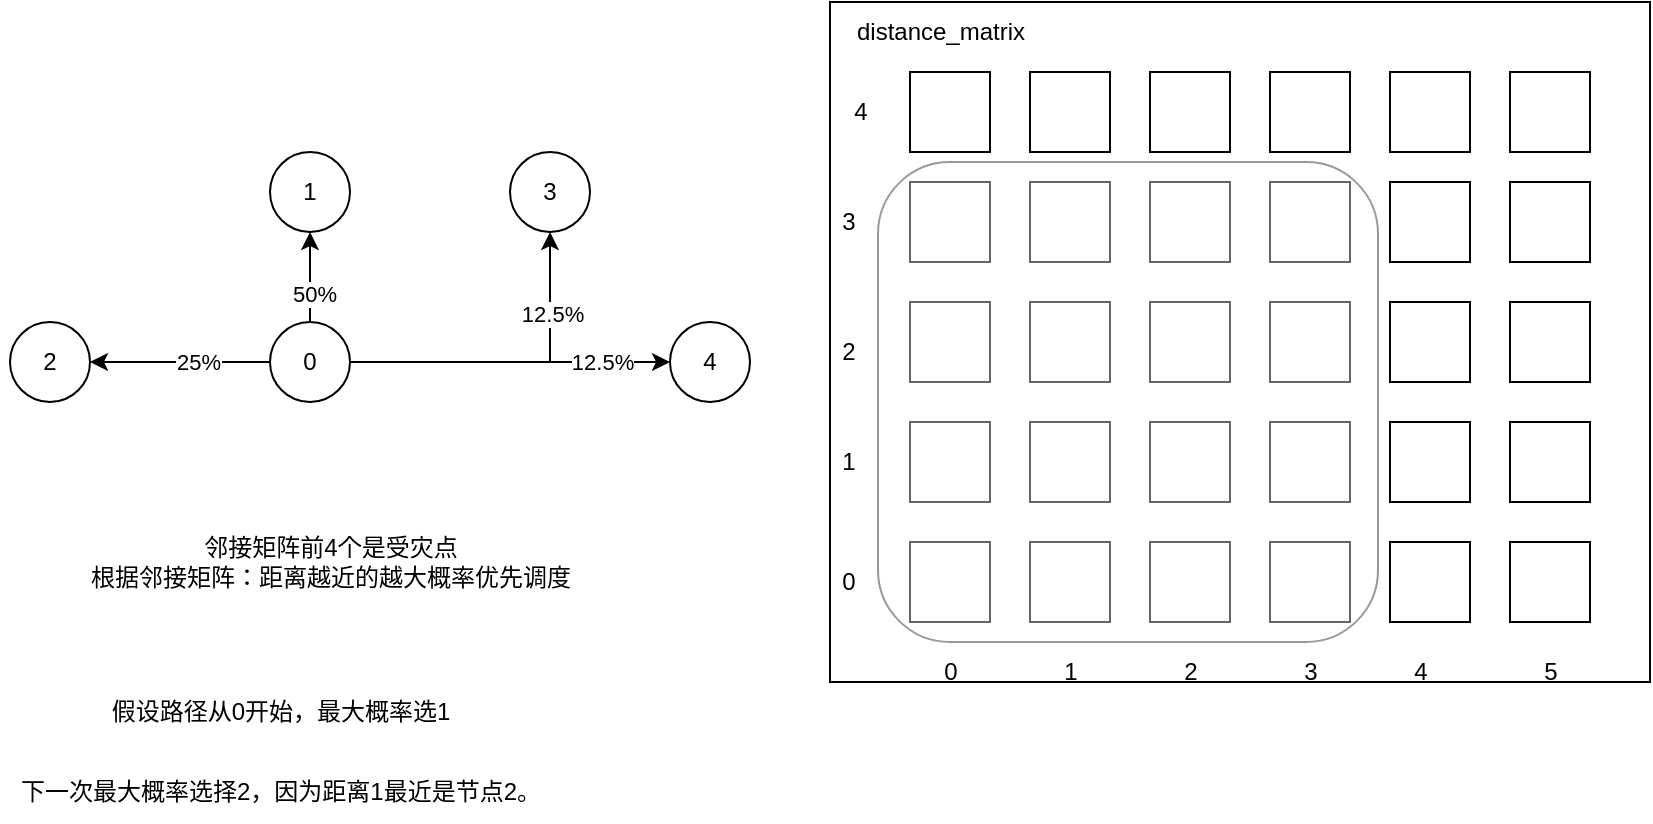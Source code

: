 <mxfile version="21.1.8" type="github">
  <diagram name="第 1 页" id="yvMRvvzwFBnm490DFMN7">
    <mxGraphModel dx="840" dy="446" grid="1" gridSize="10" guides="1" tooltips="1" connect="1" arrows="1" fold="1" page="1" pageScale="1" pageWidth="827" pageHeight="1169" math="0" shadow="0">
      <root>
        <mxCell id="0" />
        <mxCell id="1" parent="0" />
        <mxCell id="Mk_51du70GMUBHQP6ZVv-5" value="4" style="ellipse;whiteSpace=wrap;html=1;" parent="1" vertex="1">
          <mxGeometry x="340" y="180" width="40" height="40" as="geometry" />
        </mxCell>
        <mxCell id="Mk_51du70GMUBHQP6ZVv-6" value="1" style="ellipse;whiteSpace=wrap;html=1;" parent="1" vertex="1">
          <mxGeometry x="140" y="95" width="40" height="40" as="geometry" />
        </mxCell>
        <mxCell id="Mk_51du70GMUBHQP6ZVv-11" style="edgeStyle=orthogonalEdgeStyle;rounded=0;orthogonalLoop=1;jettySize=auto;html=1;entryX=0.5;entryY=1;entryDx=0;entryDy=0;" parent="1" source="Mk_51du70GMUBHQP6ZVv-7" target="Mk_51du70GMUBHQP6ZVv-6" edge="1">
          <mxGeometry relative="1" as="geometry">
            <mxPoint x="110" y="120" as="targetPoint" />
            <Array as="points" />
          </mxGeometry>
        </mxCell>
        <mxCell id="Mk_51du70GMUBHQP6ZVv-13" value="50%" style="edgeLabel;html=1;align=center;verticalAlign=middle;resizable=0;points=[];" parent="Mk_51du70GMUBHQP6ZVv-11" vertex="1" connectable="0">
          <mxGeometry x="-0.353" y="-2" relative="1" as="geometry">
            <mxPoint as="offset" />
          </mxGeometry>
        </mxCell>
        <mxCell id="Mk_51du70GMUBHQP6ZVv-17" style="edgeStyle=orthogonalEdgeStyle;rounded=0;orthogonalLoop=1;jettySize=auto;html=1;entryX=0;entryY=0.5;entryDx=0;entryDy=0;" parent="1" source="Mk_51du70GMUBHQP6ZVv-7" target="Mk_51du70GMUBHQP6ZVv-5" edge="1">
          <mxGeometry relative="1" as="geometry">
            <mxPoint x="330" y="200" as="targetPoint" />
          </mxGeometry>
        </mxCell>
        <mxCell id="Mk_51du70GMUBHQP6ZVv-18" value="12.5%" style="edgeLabel;html=1;align=center;verticalAlign=middle;resizable=0;points=[];" parent="Mk_51du70GMUBHQP6ZVv-17" vertex="1" connectable="0">
          <mxGeometry x="0.25" relative="1" as="geometry">
            <mxPoint x="26" as="offset" />
          </mxGeometry>
        </mxCell>
        <mxCell id="AhMHOGk0pMTWzj7la1kS-9" style="edgeStyle=orthogonalEdgeStyle;rounded=0;orthogonalLoop=1;jettySize=auto;html=1;entryX=0.5;entryY=1;entryDx=0;entryDy=0;" edge="1" parent="1" source="Mk_51du70GMUBHQP6ZVv-7" target="Mk_51du70GMUBHQP6ZVv-8">
          <mxGeometry relative="1" as="geometry" />
        </mxCell>
        <mxCell id="AhMHOGk0pMTWzj7la1kS-10" value="12.5%" style="edgeLabel;html=1;align=center;verticalAlign=middle;resizable=0;points=[];" vertex="1" connectable="0" parent="AhMHOGk0pMTWzj7la1kS-9">
          <mxGeometry x="0.5" y="-1" relative="1" as="geometry">
            <mxPoint as="offset" />
          </mxGeometry>
        </mxCell>
        <mxCell id="Mk_51du70GMUBHQP6ZVv-7" value="0" style="ellipse;whiteSpace=wrap;html=1;" parent="1" vertex="1">
          <mxGeometry x="140" y="180" width="40" height="40" as="geometry" />
        </mxCell>
        <mxCell id="Mk_51du70GMUBHQP6ZVv-8" value="3" style="ellipse;whiteSpace=wrap;html=1;" parent="1" vertex="1">
          <mxGeometry x="260" y="95" width="40" height="40" as="geometry" />
        </mxCell>
        <mxCell id="Mk_51du70GMUBHQP6ZVv-9" value="2" style="ellipse;whiteSpace=wrap;html=1;" parent="1" vertex="1">
          <mxGeometry x="10" y="180" width="40" height="40" as="geometry" />
        </mxCell>
        <mxCell id="Mk_51du70GMUBHQP6ZVv-19" value="" style="rounded=0;whiteSpace=wrap;html=1;" parent="1" vertex="1">
          <mxGeometry x="420" y="20" width="410" height="340" as="geometry" />
        </mxCell>
        <mxCell id="Mk_51du70GMUBHQP6ZVv-20" value="" style="rounded=0;whiteSpace=wrap;html=1;" parent="1" vertex="1">
          <mxGeometry x="460" y="290" width="40" height="40" as="geometry" />
        </mxCell>
        <mxCell id="Mk_51du70GMUBHQP6ZVv-22" value="" style="rounded=0;whiteSpace=wrap;html=1;" parent="1" vertex="1">
          <mxGeometry x="520" y="290" width="40" height="40" as="geometry" />
        </mxCell>
        <mxCell id="Mk_51du70GMUBHQP6ZVv-23" value="" style="rounded=0;whiteSpace=wrap;html=1;" parent="1" vertex="1">
          <mxGeometry x="580" y="290" width="40" height="40" as="geometry" />
        </mxCell>
        <mxCell id="Mk_51du70GMUBHQP6ZVv-24" value="" style="rounded=0;whiteSpace=wrap;html=1;" parent="1" vertex="1">
          <mxGeometry x="640" y="290" width="40" height="40" as="geometry" />
        </mxCell>
        <mxCell id="Mk_51du70GMUBHQP6ZVv-25" value="" style="rounded=0;whiteSpace=wrap;html=1;" parent="1" vertex="1">
          <mxGeometry x="700" y="290" width="40" height="40" as="geometry" />
        </mxCell>
        <mxCell id="Mk_51du70GMUBHQP6ZVv-26" value="" style="rounded=0;whiteSpace=wrap;html=1;" parent="1" vertex="1">
          <mxGeometry x="760" y="290" width="40" height="40" as="geometry" />
        </mxCell>
        <mxCell id="Mk_51du70GMUBHQP6ZVv-29" value="" style="rounded=0;whiteSpace=wrap;html=1;" parent="1" vertex="1">
          <mxGeometry x="460" y="230" width="40" height="40" as="geometry" />
        </mxCell>
        <mxCell id="Mk_51du70GMUBHQP6ZVv-30" value="" style="rounded=0;whiteSpace=wrap;html=1;" parent="1" vertex="1">
          <mxGeometry x="520" y="230" width="40" height="40" as="geometry" />
        </mxCell>
        <mxCell id="Mk_51du70GMUBHQP6ZVv-31" value="" style="rounded=0;whiteSpace=wrap;html=1;" parent="1" vertex="1">
          <mxGeometry x="580" y="230" width="40" height="40" as="geometry" />
        </mxCell>
        <mxCell id="Mk_51du70GMUBHQP6ZVv-32" value="" style="rounded=0;whiteSpace=wrap;html=1;" parent="1" vertex="1">
          <mxGeometry x="640" y="230" width="40" height="40" as="geometry" />
        </mxCell>
        <mxCell id="Mk_51du70GMUBHQP6ZVv-33" value="" style="rounded=0;whiteSpace=wrap;html=1;" parent="1" vertex="1">
          <mxGeometry x="700" y="230" width="40" height="40" as="geometry" />
        </mxCell>
        <mxCell id="Mk_51du70GMUBHQP6ZVv-34" value="" style="rounded=0;whiteSpace=wrap;html=1;" parent="1" vertex="1">
          <mxGeometry x="760" y="230" width="40" height="40" as="geometry" />
        </mxCell>
        <mxCell id="Mk_51du70GMUBHQP6ZVv-35" value="" style="rounded=0;whiteSpace=wrap;html=1;" parent="1" vertex="1">
          <mxGeometry x="460" y="170" width="40" height="40" as="geometry" />
        </mxCell>
        <mxCell id="Mk_51du70GMUBHQP6ZVv-36" value="" style="rounded=0;whiteSpace=wrap;html=1;" parent="1" vertex="1">
          <mxGeometry x="520" y="170" width="40" height="40" as="geometry" />
        </mxCell>
        <mxCell id="Mk_51du70GMUBHQP6ZVv-37" value="" style="rounded=0;whiteSpace=wrap;html=1;" parent="1" vertex="1">
          <mxGeometry x="580" y="170" width="40" height="40" as="geometry" />
        </mxCell>
        <mxCell id="Mk_51du70GMUBHQP6ZVv-38" value="" style="rounded=0;whiteSpace=wrap;html=1;" parent="1" vertex="1">
          <mxGeometry x="640" y="170" width="40" height="40" as="geometry" />
        </mxCell>
        <mxCell id="Mk_51du70GMUBHQP6ZVv-39" value="" style="rounded=0;whiteSpace=wrap;html=1;" parent="1" vertex="1">
          <mxGeometry x="700" y="170" width="40" height="40" as="geometry" />
        </mxCell>
        <mxCell id="Mk_51du70GMUBHQP6ZVv-40" value="" style="rounded=0;whiteSpace=wrap;html=1;" parent="1" vertex="1">
          <mxGeometry x="760" y="170" width="40" height="40" as="geometry" />
        </mxCell>
        <mxCell id="Mk_51du70GMUBHQP6ZVv-41" value="" style="rounded=0;whiteSpace=wrap;html=1;" parent="1" vertex="1">
          <mxGeometry x="460" y="110" width="40" height="40" as="geometry" />
        </mxCell>
        <mxCell id="Mk_51du70GMUBHQP6ZVv-42" value="" style="rounded=0;whiteSpace=wrap;html=1;" parent="1" vertex="1">
          <mxGeometry x="520" y="110" width="40" height="40" as="geometry" />
        </mxCell>
        <mxCell id="Mk_51du70GMUBHQP6ZVv-43" value="" style="rounded=0;whiteSpace=wrap;html=1;" parent="1" vertex="1">
          <mxGeometry x="580" y="110" width="40" height="40" as="geometry" />
        </mxCell>
        <mxCell id="Mk_51du70GMUBHQP6ZVv-44" value="" style="rounded=0;whiteSpace=wrap;html=1;" parent="1" vertex="1">
          <mxGeometry x="640" y="110" width="40" height="40" as="geometry" />
        </mxCell>
        <mxCell id="Mk_51du70GMUBHQP6ZVv-45" value="" style="rounded=0;whiteSpace=wrap;html=1;" parent="1" vertex="1">
          <mxGeometry x="700" y="110" width="40" height="40" as="geometry" />
        </mxCell>
        <mxCell id="Mk_51du70GMUBHQP6ZVv-46" value="" style="rounded=0;whiteSpace=wrap;html=1;" parent="1" vertex="1">
          <mxGeometry x="760" y="110" width="40" height="40" as="geometry" />
        </mxCell>
        <mxCell id="Mk_51du70GMUBHQP6ZVv-47" value="" style="rounded=0;whiteSpace=wrap;html=1;" parent="1" vertex="1">
          <mxGeometry x="460" y="55" width="40" height="40" as="geometry" />
        </mxCell>
        <mxCell id="Mk_51du70GMUBHQP6ZVv-48" value="" style="rounded=0;whiteSpace=wrap;html=1;" parent="1" vertex="1">
          <mxGeometry x="520" y="55" width="40" height="40" as="geometry" />
        </mxCell>
        <mxCell id="Mk_51du70GMUBHQP6ZVv-49" value="" style="rounded=0;whiteSpace=wrap;html=1;" parent="1" vertex="1">
          <mxGeometry x="580" y="55" width="40" height="40" as="geometry" />
        </mxCell>
        <mxCell id="Mk_51du70GMUBHQP6ZVv-50" value="" style="rounded=0;whiteSpace=wrap;html=1;" parent="1" vertex="1">
          <mxGeometry x="640" y="55" width="40" height="40" as="geometry" />
        </mxCell>
        <mxCell id="Mk_51du70GMUBHQP6ZVv-51" value="" style="rounded=0;whiteSpace=wrap;html=1;" parent="1" vertex="1">
          <mxGeometry x="700" y="55" width="40" height="40" as="geometry" />
        </mxCell>
        <mxCell id="Mk_51du70GMUBHQP6ZVv-52" value="" style="rounded=0;whiteSpace=wrap;html=1;" parent="1" vertex="1">
          <mxGeometry x="760" y="55" width="40" height="40" as="geometry" />
        </mxCell>
        <mxCell id="Mk_51du70GMUBHQP6ZVv-53" value="0" style="text;html=1;align=center;verticalAlign=middle;resizable=0;points=[];autosize=1;strokeColor=none;fillColor=none;" parent="1" vertex="1">
          <mxGeometry x="465" y="340" width="30" height="30" as="geometry" />
        </mxCell>
        <mxCell id="Mk_51du70GMUBHQP6ZVv-54" value="1" style="text;html=1;align=center;verticalAlign=middle;resizable=0;points=[];autosize=1;strokeColor=none;fillColor=none;" parent="1" vertex="1">
          <mxGeometry x="525" y="340" width="30" height="30" as="geometry" />
        </mxCell>
        <mxCell id="Mk_51du70GMUBHQP6ZVv-55" value="2" style="text;html=1;align=center;verticalAlign=middle;resizable=0;points=[];autosize=1;strokeColor=none;fillColor=none;" parent="1" vertex="1">
          <mxGeometry x="585" y="340" width="30" height="30" as="geometry" />
        </mxCell>
        <mxCell id="Mk_51du70GMUBHQP6ZVv-58" value="3" style="text;html=1;align=center;verticalAlign=middle;resizable=0;points=[];autosize=1;strokeColor=none;fillColor=none;" parent="1" vertex="1">
          <mxGeometry x="645" y="340" width="30" height="30" as="geometry" />
        </mxCell>
        <mxCell id="Mk_51du70GMUBHQP6ZVv-60" value="4" style="text;html=1;align=center;verticalAlign=middle;resizable=0;points=[];autosize=1;strokeColor=none;fillColor=none;" parent="1" vertex="1">
          <mxGeometry x="700" y="340" width="30" height="30" as="geometry" />
        </mxCell>
        <mxCell id="Mk_51du70GMUBHQP6ZVv-62" value="5" style="text;html=1;align=center;verticalAlign=middle;resizable=0;points=[];autosize=1;strokeColor=none;fillColor=none;" parent="1" vertex="1">
          <mxGeometry x="765" y="340" width="30" height="30" as="geometry" />
        </mxCell>
        <mxCell id="Mk_51du70GMUBHQP6ZVv-63" value="0" style="text;html=1;align=center;verticalAlign=middle;resizable=0;points=[];autosize=1;strokeColor=none;fillColor=none;" parent="1" vertex="1">
          <mxGeometry x="414" y="295" width="30" height="30" as="geometry" />
        </mxCell>
        <mxCell id="Mk_51du70GMUBHQP6ZVv-64" value="1" style="text;html=1;align=center;verticalAlign=middle;resizable=0;points=[];autosize=1;strokeColor=none;fillColor=none;" parent="1" vertex="1">
          <mxGeometry x="414" y="235" width="30" height="30" as="geometry" />
        </mxCell>
        <mxCell id="Mk_51du70GMUBHQP6ZVv-65" value="2" style="text;html=1;align=center;verticalAlign=middle;resizable=0;points=[];autosize=1;strokeColor=none;fillColor=none;" parent="1" vertex="1">
          <mxGeometry x="414" y="180" width="30" height="30" as="geometry" />
        </mxCell>
        <mxCell id="Mk_51du70GMUBHQP6ZVv-66" value="distance_matrix&lt;br&gt;" style="text;html=1;align=center;verticalAlign=middle;resizable=0;points=[];autosize=1;strokeColor=none;fillColor=none;" parent="1" vertex="1">
          <mxGeometry x="420" y="20" width="110" height="30" as="geometry" />
        </mxCell>
        <mxCell id="Mk_51du70GMUBHQP6ZVv-67" value="邻接矩阵前4个是受灾点&lt;br&gt;根据邻接矩阵：距离越近的越大概率优先调度" style="text;html=1;align=center;verticalAlign=middle;resizable=0;points=[];autosize=1;strokeColor=none;fillColor=none;" parent="1" vertex="1">
          <mxGeometry x="40" y="280" width="260" height="40" as="geometry" />
        </mxCell>
        <mxCell id="Mk_51du70GMUBHQP6ZVv-68" value="3" style="text;html=1;align=center;verticalAlign=middle;resizable=0;points=[];autosize=1;strokeColor=none;fillColor=none;" parent="1" vertex="1">
          <mxGeometry x="414" y="115" width="30" height="30" as="geometry" />
        </mxCell>
        <mxCell id="Mk_51du70GMUBHQP6ZVv-69" value="4" style="text;html=1;align=center;verticalAlign=middle;resizable=0;points=[];autosize=1;strokeColor=none;fillColor=none;" parent="1" vertex="1">
          <mxGeometry x="420" y="60" width="30" height="30" as="geometry" />
        </mxCell>
        <mxCell id="Mk_51du70GMUBHQP6ZVv-70" value="" style="rounded=1;whiteSpace=wrap;html=1;opacity=40;gradientColor=none;strokeColor=default;" parent="1" vertex="1">
          <mxGeometry x="444" y="100" width="250" height="240" as="geometry" />
        </mxCell>
        <mxCell id="Mk_51du70GMUBHQP6ZVv-71" value="假设路径从0开始，最大概率选1" style="text;html=1;align=center;verticalAlign=middle;resizable=0;points=[];autosize=1;strokeColor=none;fillColor=none;" parent="1" vertex="1">
          <mxGeometry x="50" y="360" width="190" height="30" as="geometry" />
        </mxCell>
        <mxCell id="Mk_51du70GMUBHQP6ZVv-72" value="下一次最大概率选择2，因为距离1最近是节点2。" style="text;html=1;align=center;verticalAlign=middle;resizable=0;points=[];autosize=1;strokeColor=none;fillColor=none;" parent="1" vertex="1">
          <mxGeometry x="5" y="400" width="280" height="30" as="geometry" />
        </mxCell>
        <mxCell id="AhMHOGk0pMTWzj7la1kS-3" value="" style="endArrow=classic;html=1;rounded=0;exitX=0;exitY=0.5;exitDx=0;exitDy=0;entryX=1;entryY=0.5;entryDx=0;entryDy=0;" edge="1" parent="1" source="Mk_51du70GMUBHQP6ZVv-7" target="Mk_51du70GMUBHQP6ZVv-9">
          <mxGeometry width="50" height="50" relative="1" as="geometry">
            <mxPoint x="290" y="220" as="sourcePoint" />
            <mxPoint x="340" y="170" as="targetPoint" />
          </mxGeometry>
        </mxCell>
        <mxCell id="AhMHOGk0pMTWzj7la1kS-5" value="25%" style="edgeLabel;html=1;align=center;verticalAlign=middle;resizable=0;points=[];" vertex="1" connectable="0" parent="AhMHOGk0pMTWzj7la1kS-3">
          <mxGeometry x="-0.344" y="2" relative="1" as="geometry">
            <mxPoint x="-7" y="-2" as="offset" />
          </mxGeometry>
        </mxCell>
      </root>
    </mxGraphModel>
  </diagram>
</mxfile>
